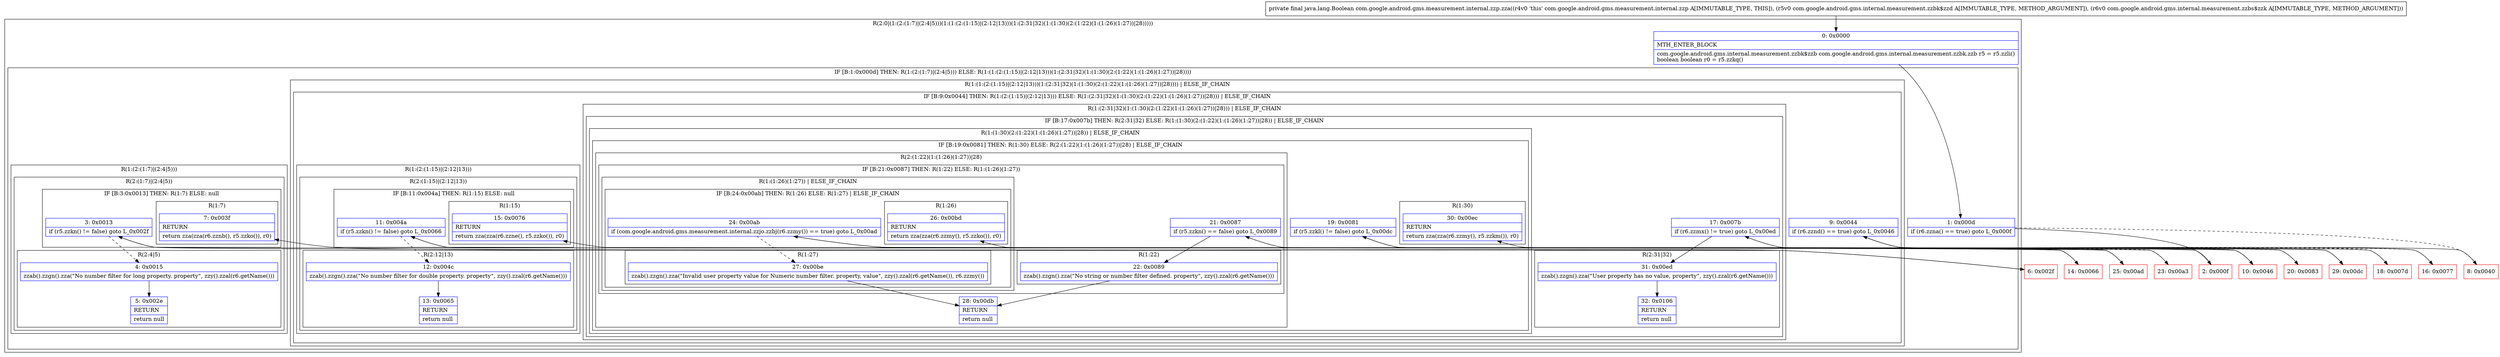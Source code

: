 digraph "CFG forcom.google.android.gms.measurement.internal.zzp.zza(Lcom\/google\/android\/gms\/internal\/measurement\/zzbk$zzd;Lcom\/google\/android\/gms\/internal\/measurement\/zzbs$zzk;)Ljava\/lang\/Boolean;" {
subgraph cluster_Region_324622874 {
label = "R(2:0|(1:(2:(1:7)|(2:4|5)))(1:(1:(2:(1:15)|(2:12|13)))(1:(2:31|32)(1:(1:30)(2:(1:22)(1:(1:26)(1:27))|28)))))";
node [shape=record,color=blue];
Node_0 [shape=record,label="{0\:\ 0x0000|MTH_ENTER_BLOCK\l|com.google.android.gms.internal.measurement.zzbk$zzb com.google.android.gms.internal.measurement.zzbk.zzb r5 = r5.zzli()\lboolean boolean r0 = r5.zzkq()\l}"];
subgraph cluster_IfRegion_695677283 {
label = "IF [B:1:0x000d] THEN: R(1:(2:(1:7)|(2:4|5))) ELSE: R(1:(1:(2:(1:15)|(2:12|13)))(1:(2:31|32)(1:(1:30)(2:(1:22)(1:(1:26)(1:27))|28))))";
node [shape=record,color=blue];
Node_1 [shape=record,label="{1\:\ 0x000d|if (r6.zzna() == true) goto L_0x000f\l}"];
subgraph cluster_Region_771655920 {
label = "R(1:(2:(1:7)|(2:4|5)))";
node [shape=record,color=blue];
subgraph cluster_Region_1816490651 {
label = "R(2:(1:7)|(2:4|5))";
node [shape=record,color=blue];
subgraph cluster_IfRegion_632602216 {
label = "IF [B:3:0x0013] THEN: R(1:7) ELSE: null";
node [shape=record,color=blue];
Node_3 [shape=record,label="{3\:\ 0x0013|if (r5.zzkn() != false) goto L_0x002f\l}"];
subgraph cluster_Region_1413070177 {
label = "R(1:7)";
node [shape=record,color=blue];
Node_7 [shape=record,label="{7\:\ 0x003f|RETURN\l|return zza(zza(r6.zznb(), r5.zzko()), r0)\l}"];
}
}
subgraph cluster_Region_1715072984 {
label = "R(2:4|5)";
node [shape=record,color=blue];
Node_4 [shape=record,label="{4\:\ 0x0015|zzab().zzgn().zza(\"No number filter for long property. property\", zzy().zzal(r6.getName()))\l}"];
Node_5 [shape=record,label="{5\:\ 0x002e|RETURN\l|return null\l}"];
}
}
}
subgraph cluster_Region_1993680469 {
label = "R(1:(1:(2:(1:15)|(2:12|13)))(1:(2:31|32)(1:(1:30)(2:(1:22)(1:(1:26)(1:27))|28)))) | ELSE_IF_CHAIN\l";
node [shape=record,color=blue];
subgraph cluster_IfRegion_800426359 {
label = "IF [B:9:0x0044] THEN: R(1:(2:(1:15)|(2:12|13))) ELSE: R(1:(2:31|32)(1:(1:30)(2:(1:22)(1:(1:26)(1:27))|28))) | ELSE_IF_CHAIN\l";
node [shape=record,color=blue];
Node_9 [shape=record,label="{9\:\ 0x0044|if (r6.zznd() == true) goto L_0x0046\l}"];
subgraph cluster_Region_1747187632 {
label = "R(1:(2:(1:15)|(2:12|13)))";
node [shape=record,color=blue];
subgraph cluster_Region_1095602755 {
label = "R(2:(1:15)|(2:12|13))";
node [shape=record,color=blue];
subgraph cluster_IfRegion_606577122 {
label = "IF [B:11:0x004a] THEN: R(1:15) ELSE: null";
node [shape=record,color=blue];
Node_11 [shape=record,label="{11\:\ 0x004a|if (r5.zzkn() != false) goto L_0x0066\l}"];
subgraph cluster_Region_2104997622 {
label = "R(1:15)";
node [shape=record,color=blue];
Node_15 [shape=record,label="{15\:\ 0x0076|RETURN\l|return zza(zza(r6.zzne(), r5.zzko()), r0)\l}"];
}
}
subgraph cluster_Region_519435185 {
label = "R(2:12|13)";
node [shape=record,color=blue];
Node_12 [shape=record,label="{12\:\ 0x004c|zzab().zzgn().zza(\"No number filter for double property. property\", zzy().zzal(r6.getName()))\l}"];
Node_13 [shape=record,label="{13\:\ 0x0065|RETURN\l|return null\l}"];
}
}
}
subgraph cluster_Region_495468329 {
label = "R(1:(2:31|32)(1:(1:30)(2:(1:22)(1:(1:26)(1:27))|28))) | ELSE_IF_CHAIN\l";
node [shape=record,color=blue];
subgraph cluster_IfRegion_1784792415 {
label = "IF [B:17:0x007b] THEN: R(2:31|32) ELSE: R(1:(1:30)(2:(1:22)(1:(1:26)(1:27))|28)) | ELSE_IF_CHAIN\l";
node [shape=record,color=blue];
Node_17 [shape=record,label="{17\:\ 0x007b|if (r6.zzmx() != true) goto L_0x00ed\l}"];
subgraph cluster_Region_1200852442 {
label = "R(2:31|32)";
node [shape=record,color=blue];
Node_31 [shape=record,label="{31\:\ 0x00ed|zzab().zzgn().zza(\"User property has no value, property\", zzy().zzal(r6.getName()))\l}"];
Node_32 [shape=record,label="{32\:\ 0x0106|RETURN\l|return null\l}"];
}
subgraph cluster_Region_1984595682 {
label = "R(1:(1:30)(2:(1:22)(1:(1:26)(1:27))|28)) | ELSE_IF_CHAIN\l";
node [shape=record,color=blue];
subgraph cluster_IfRegion_2108686542 {
label = "IF [B:19:0x0081] THEN: R(1:30) ELSE: R(2:(1:22)(1:(1:26)(1:27))|28) | ELSE_IF_CHAIN\l";
node [shape=record,color=blue];
Node_19 [shape=record,label="{19\:\ 0x0081|if (r5.zzkl() != false) goto L_0x00dc\l}"];
subgraph cluster_Region_1685813420 {
label = "R(1:30)";
node [shape=record,color=blue];
Node_30 [shape=record,label="{30\:\ 0x00ec|RETURN\l|return zza(zza(r6.zzmy(), r5.zzkm()), r0)\l}"];
}
subgraph cluster_Region_719818357 {
label = "R(2:(1:22)(1:(1:26)(1:27))|28)";
node [shape=record,color=blue];
subgraph cluster_IfRegion_2110455152 {
label = "IF [B:21:0x0087] THEN: R(1:22) ELSE: R(1:(1:26)(1:27))";
node [shape=record,color=blue];
Node_21 [shape=record,label="{21\:\ 0x0087|if (r5.zzkn() == false) goto L_0x0089\l}"];
subgraph cluster_Region_1313402187 {
label = "R(1:22)";
node [shape=record,color=blue];
Node_22 [shape=record,label="{22\:\ 0x0089|zzab().zzgn().zza(\"No string or number filter defined. property\", zzy().zzal(r6.getName()))\l}"];
}
subgraph cluster_Region_367936517 {
label = "R(1:(1:26)(1:27)) | ELSE_IF_CHAIN\l";
node [shape=record,color=blue];
subgraph cluster_IfRegion_934391244 {
label = "IF [B:24:0x00ab] THEN: R(1:26) ELSE: R(1:27) | ELSE_IF_CHAIN\l";
node [shape=record,color=blue];
Node_24 [shape=record,label="{24\:\ 0x00ab|if (com.google.android.gms.measurement.internal.zzjo.zzbj(r6.zzmy()) == true) goto L_0x00ad\l}"];
subgraph cluster_Region_1036661817 {
label = "R(1:26)";
node [shape=record,color=blue];
Node_26 [shape=record,label="{26\:\ 0x00bd|RETURN\l|return zza(zza(r6.zzmy(), r5.zzko()), r0)\l}"];
}
subgraph cluster_Region_565385577 {
label = "R(1:27)";
node [shape=record,color=blue];
Node_27 [shape=record,label="{27\:\ 0x00be|zzab().zzgn().zza(\"Invalid user property value for Numeric number filter. property, value\", zzy().zzal(r6.getName()), r6.zzmy())\l}"];
}
}
}
}
Node_28 [shape=record,label="{28\:\ 0x00db|RETURN\l|return null\l}"];
}
}
}
}
}
}
}
}
}
Node_2 [shape=record,color=red,label="{2\:\ 0x000f}"];
Node_6 [shape=record,color=red,label="{6\:\ 0x002f}"];
Node_8 [shape=record,color=red,label="{8\:\ 0x0040}"];
Node_10 [shape=record,color=red,label="{10\:\ 0x0046}"];
Node_14 [shape=record,color=red,label="{14\:\ 0x0066}"];
Node_16 [shape=record,color=red,label="{16\:\ 0x0077}"];
Node_18 [shape=record,color=red,label="{18\:\ 0x007d}"];
Node_20 [shape=record,color=red,label="{20\:\ 0x0083}"];
Node_23 [shape=record,color=red,label="{23\:\ 0x00a3}"];
Node_25 [shape=record,color=red,label="{25\:\ 0x00ad}"];
Node_29 [shape=record,color=red,label="{29\:\ 0x00dc}"];
MethodNode[shape=record,label="{private final java.lang.Boolean com.google.android.gms.measurement.internal.zzp.zza((r4v0 'this' com.google.android.gms.measurement.internal.zzp A[IMMUTABLE_TYPE, THIS]), (r5v0 com.google.android.gms.internal.measurement.zzbk$zzd A[IMMUTABLE_TYPE, METHOD_ARGUMENT]), (r6v0 com.google.android.gms.internal.measurement.zzbs$zzk A[IMMUTABLE_TYPE, METHOD_ARGUMENT])) }"];
MethodNode -> Node_0;
Node_0 -> Node_1;
Node_1 -> Node_2;
Node_1 -> Node_8[style=dashed];
Node_3 -> Node_4[style=dashed];
Node_3 -> Node_6;
Node_4 -> Node_5;
Node_9 -> Node_10;
Node_9 -> Node_16[style=dashed];
Node_11 -> Node_12[style=dashed];
Node_11 -> Node_14;
Node_12 -> Node_13;
Node_17 -> Node_18[style=dashed];
Node_17 -> Node_31;
Node_31 -> Node_32;
Node_19 -> Node_20[style=dashed];
Node_19 -> Node_29;
Node_21 -> Node_22;
Node_21 -> Node_23[style=dashed];
Node_22 -> Node_28;
Node_24 -> Node_25;
Node_24 -> Node_27[style=dashed];
Node_27 -> Node_28;
Node_2 -> Node_3;
Node_6 -> Node_7;
Node_8 -> Node_9;
Node_10 -> Node_11;
Node_14 -> Node_15;
Node_16 -> Node_17;
Node_18 -> Node_19;
Node_20 -> Node_21;
Node_23 -> Node_24;
Node_25 -> Node_26;
Node_29 -> Node_30;
}


